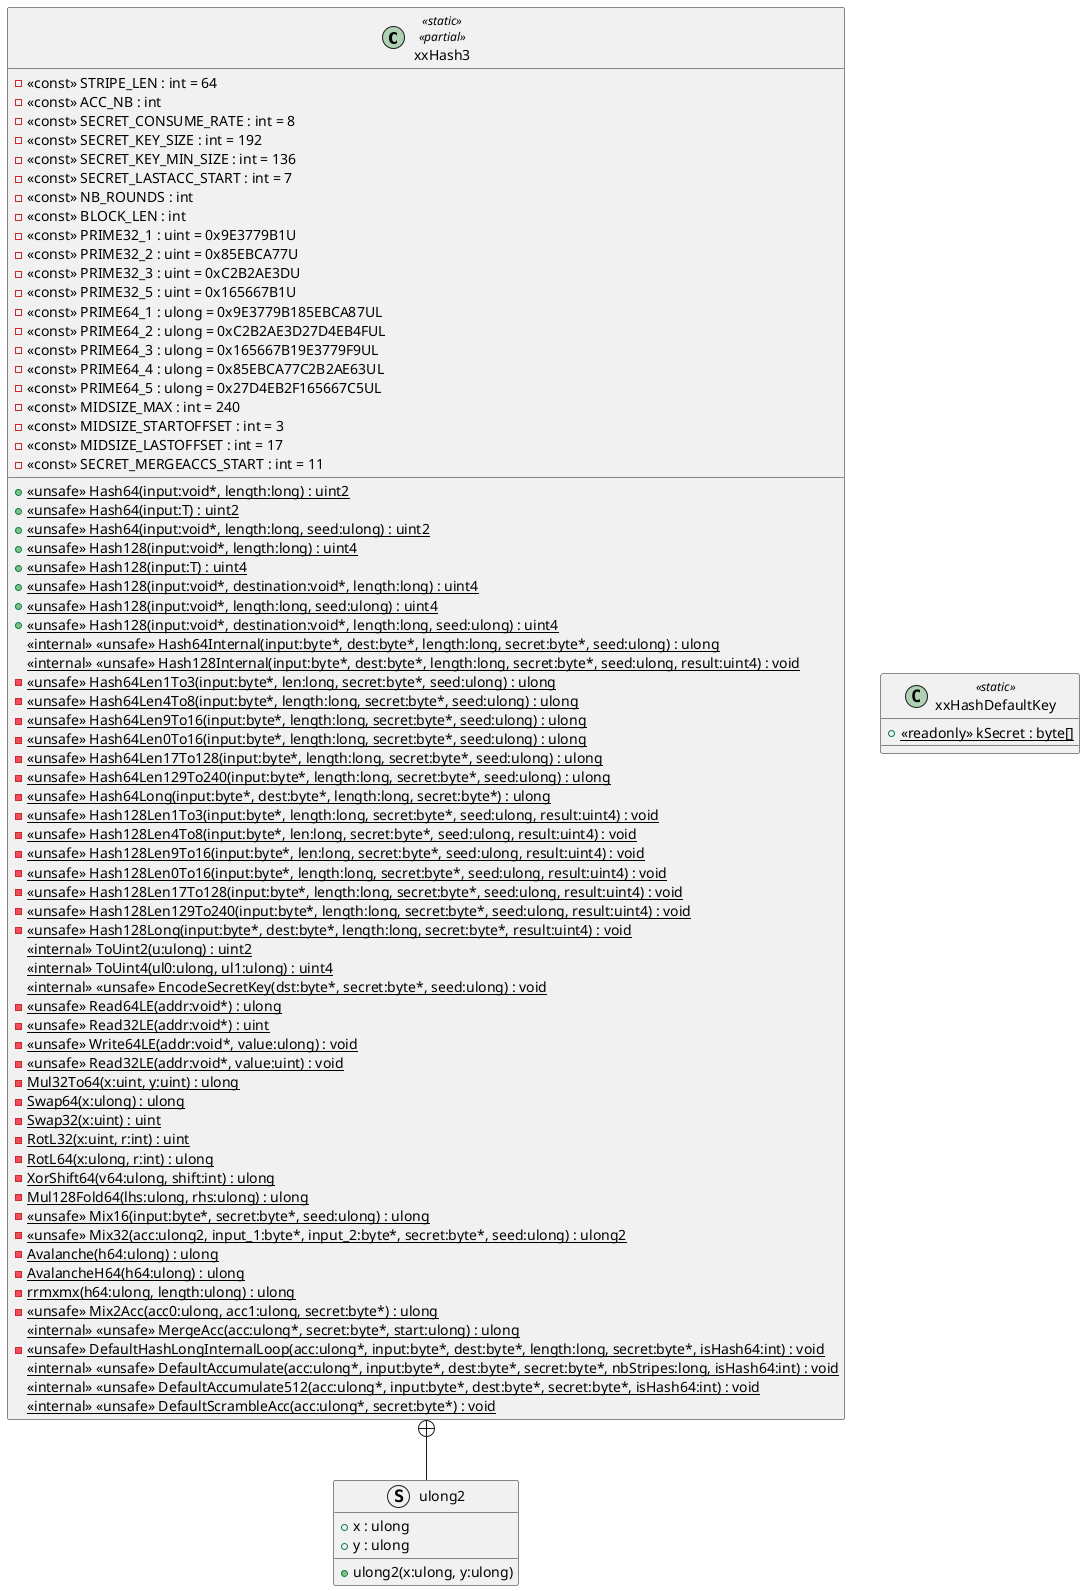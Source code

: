 @startuml
class xxHash3 <<static>> <<partial>> {
    + {static} <<unsafe>> Hash64(input:void*, length:long) : uint2
    + {static} <<unsafe>> Hash64(input:T) : uint2
    + {static} <<unsafe>> Hash64(input:void*, length:long, seed:ulong) : uint2
    + {static} <<unsafe>> Hash128(input:void*, length:long) : uint4
    + {static} <<unsafe>> Hash128(input:T) : uint4
    + {static} <<unsafe>> Hash128(input:void*, destination:void*, length:long) : uint4
    + {static} <<unsafe>> Hash128(input:void*, length:long, seed:ulong) : uint4
    + {static} <<unsafe>> Hash128(input:void*, destination:void*, length:long, seed:ulong) : uint4
    - <<const>> STRIPE_LEN : int = 64
    - <<const>> ACC_NB : int
    - <<const>> SECRET_CONSUME_RATE : int = 8
    - <<const>> SECRET_KEY_SIZE : int = 192
    - <<const>> SECRET_KEY_MIN_SIZE : int = 136
    - <<const>> SECRET_LASTACC_START : int = 7
    - <<const>> NB_ROUNDS : int
    - <<const>> BLOCK_LEN : int
    - <<const>> PRIME32_1 : uint = 0x9E3779B1U
    - <<const>> PRIME32_2 : uint = 0x85EBCA77U
    - <<const>> PRIME32_3 : uint = 0xC2B2AE3DU
    - <<const>> PRIME32_5 : uint = 0x165667B1U
    - <<const>> PRIME64_1 : ulong = 0x9E3779B185EBCA87UL
    - <<const>> PRIME64_2 : ulong = 0xC2B2AE3D27D4EB4FUL
    - <<const>> PRIME64_3 : ulong = 0x165667B19E3779F9UL
    - <<const>> PRIME64_4 : ulong = 0x85EBCA77C2B2AE63UL
    - <<const>> PRIME64_5 : ulong = 0x27D4EB2F165667C5UL
    - <<const>> MIDSIZE_MAX : int = 240
    - <<const>> MIDSIZE_STARTOFFSET : int = 3
    - <<const>> MIDSIZE_LASTOFFSET : int = 17
    - <<const>> SECRET_MERGEACCS_START : int = 11
    <<internal>> {static} <<unsafe>> Hash64Internal(input:byte*, dest:byte*, length:long, secret:byte*, seed:ulong) : ulong
    <<internal>> {static} <<unsafe>> Hash128Internal(input:byte*, dest:byte*, length:long, secret:byte*, seed:ulong, result:uint4) : void
    - {static} <<unsafe>> Hash64Len1To3(input:byte*, len:long, secret:byte*, seed:ulong) : ulong
    - {static} <<unsafe>> Hash64Len4To8(input:byte*, length:long, secret:byte*, seed:ulong) : ulong
    - {static} <<unsafe>> Hash64Len9To16(input:byte*, length:long, secret:byte*, seed:ulong) : ulong
    - {static} <<unsafe>> Hash64Len0To16(input:byte*, length:long, secret:byte*, seed:ulong) : ulong
    - {static} <<unsafe>> Hash64Len17To128(input:byte*, length:long, secret:byte*, seed:ulong) : ulong
    - {static} <<unsafe>> Hash64Len129To240(input:byte*, length:long, secret:byte*, seed:ulong) : ulong
    - {static} <<unsafe>> Hash64Long(input:byte*, dest:byte*, length:long, secret:byte*) : ulong
    - {static} <<unsafe>> Hash128Len1To3(input:byte*, length:long, secret:byte*, seed:ulong, result:uint4) : void
    - {static} <<unsafe>> Hash128Len4To8(input:byte*, len:long, secret:byte*, seed:ulong, result:uint4) : void
    - {static} <<unsafe>> Hash128Len9To16(input:byte*, len:long, secret:byte*, seed:ulong, result:uint4) : void
    - {static} <<unsafe>> Hash128Len0To16(input:byte*, length:long, secret:byte*, seed:ulong, result:uint4) : void
    - {static} <<unsafe>> Hash128Len17To128(input:byte*, length:long, secret:byte*, seed:ulong, result:uint4) : void
    - {static} <<unsafe>> Hash128Len129To240(input:byte*, length:long, secret:byte*, seed:ulong, result:uint4) : void
    - {static} <<unsafe>> Hash128Long(input:byte*, dest:byte*, length:long, secret:byte*, result:uint4) : void
    <<internal>> {static} ToUint2(u:ulong) : uint2
    <<internal>> {static} ToUint4(ul0:ulong, ul1:ulong) : uint4
    <<internal>> {static} <<unsafe>> EncodeSecretKey(dst:byte*, secret:byte*, seed:ulong) : void
    - {static} <<unsafe>> Read64LE(addr:void*) : ulong
    - {static} <<unsafe>> Read32LE(addr:void*) : uint
    - {static} <<unsafe>> Write64LE(addr:void*, value:ulong) : void
    - {static} <<unsafe>> Read32LE(addr:void*, value:uint) : void
    - {static} Mul32To64(x:uint, y:uint) : ulong
    - {static} Swap64(x:ulong) : ulong
    - {static} Swap32(x:uint) : uint
    - {static} RotL32(x:uint, r:int) : uint
    - {static} RotL64(x:ulong, r:int) : ulong
    - {static} XorShift64(v64:ulong, shift:int) : ulong
    - {static} Mul128Fold64(lhs:ulong, rhs:ulong) : ulong
    - {static} <<unsafe>> Mix16(input:byte*, secret:byte*, seed:ulong) : ulong
    - {static} <<unsafe>> Mix32(acc:ulong2, input_1:byte*, input_2:byte*, secret:byte*, seed:ulong) : ulong2
    - {static} Avalanche(h64:ulong) : ulong
    - {static} AvalancheH64(h64:ulong) : ulong
    - {static} rrmxmx(h64:ulong, length:ulong) : ulong
    - {static} <<unsafe>> Mix2Acc(acc0:ulong, acc1:ulong, secret:byte*) : ulong
    <<internal>> {static} <<unsafe>> MergeAcc(acc:ulong*, secret:byte*, start:ulong) : ulong
    - {static} <<unsafe>> DefaultHashLongInternalLoop(acc:ulong*, input:byte*, dest:byte*, length:long, secret:byte*, isHash64:int) : void
    <<internal>> {static} <<unsafe>> DefaultAccumulate(acc:ulong*, input:byte*, dest:byte*, secret:byte*, nbStripes:long, isHash64:int) : void
    <<internal>> {static} <<unsafe>> DefaultAccumulate512(acc:ulong*, input:byte*, dest:byte*, secret:byte*, isHash64:int) : void
    <<internal>> {static} <<unsafe>> DefaultScrambleAcc(acc:ulong*, secret:byte*) : void
}
class xxHashDefaultKey <<static>> {
    + {static} <<readonly>> kSecret : byte[]
}
struct ulong2 {
    + x : ulong
    + y : ulong
    + ulong2(x:ulong, y:ulong)
}
xxHash3 +-- ulong2
@enduml

